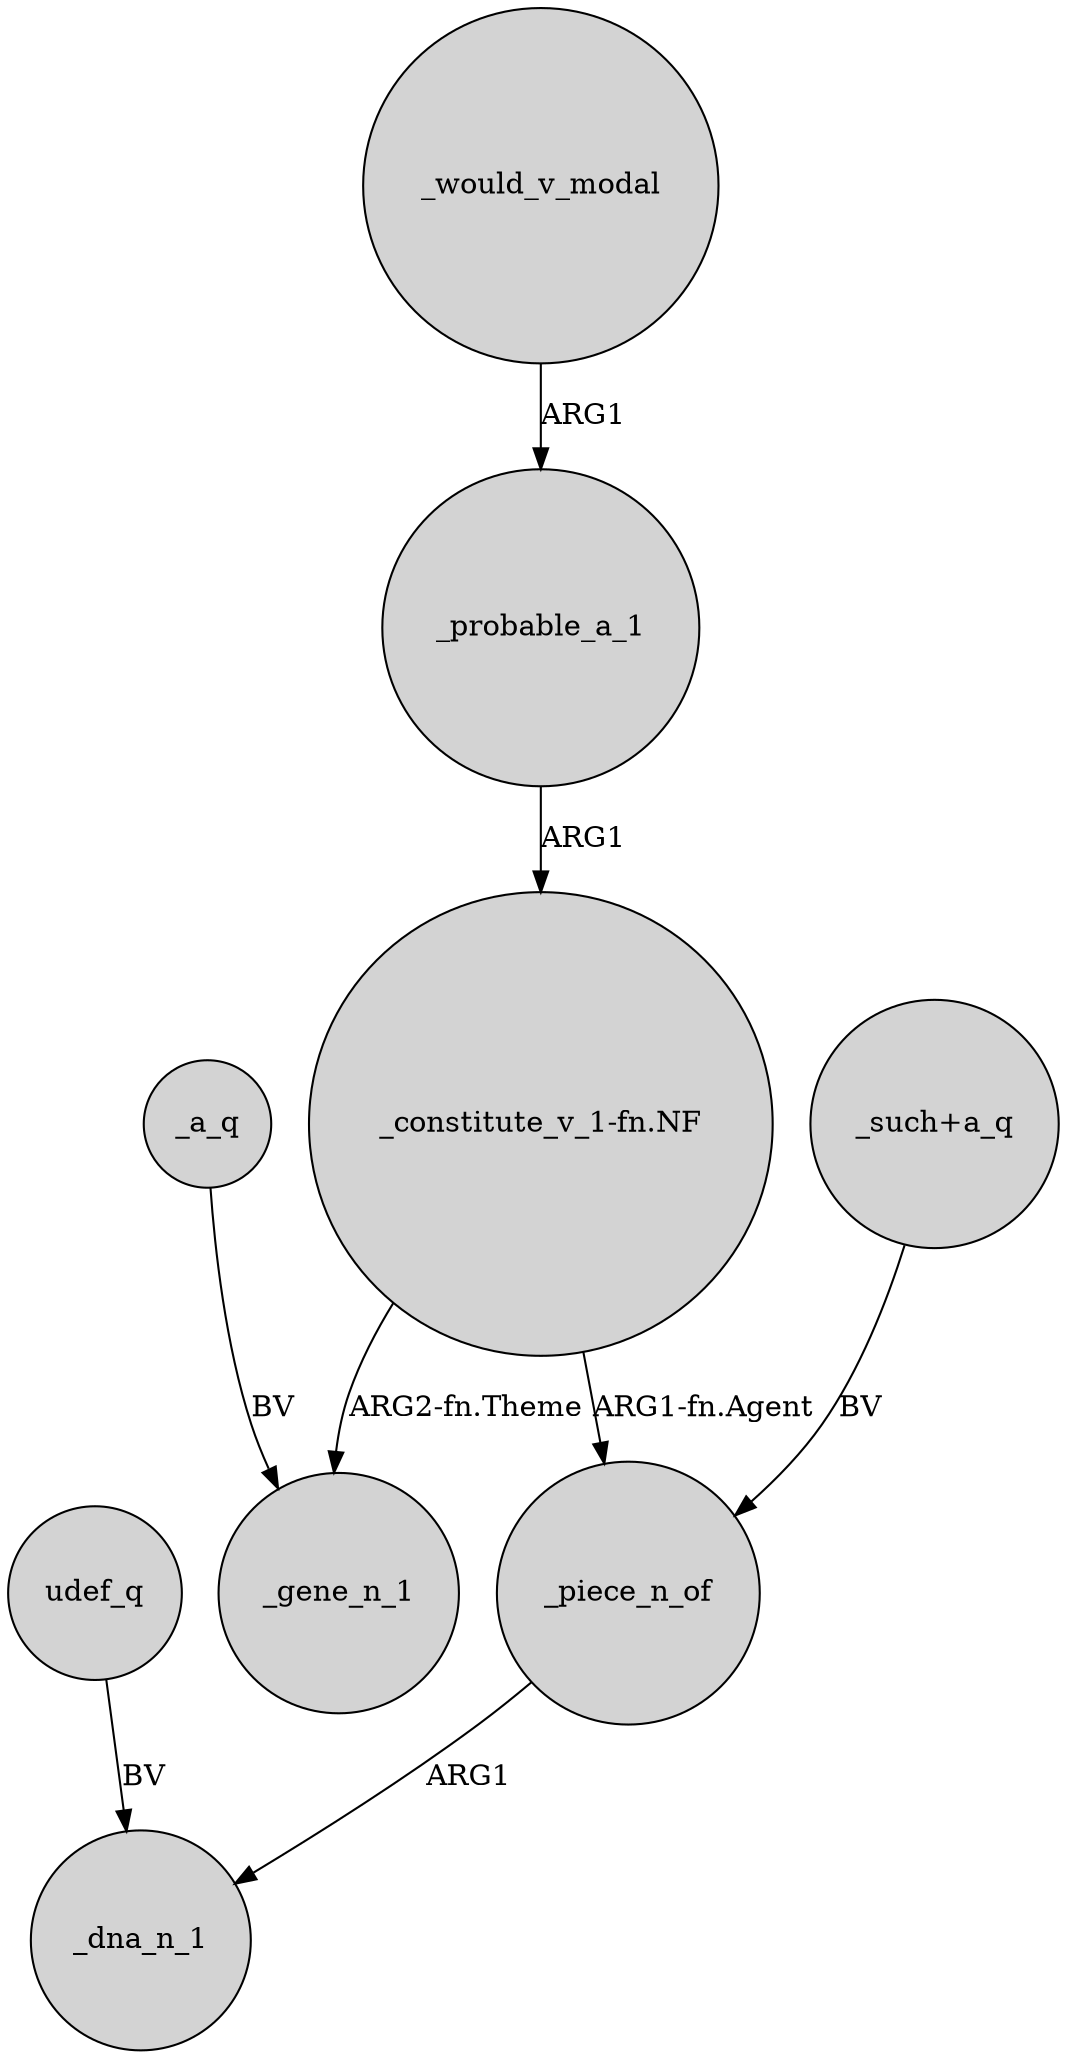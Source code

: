 digraph {
	node [shape=circle style=filled]
	udef_q -> _dna_n_1 [label=BV]
	"_constitute_v_1-fn.NF" -> _piece_n_of [label="ARG1-fn.Agent"]
	"_such+a_q" -> _piece_n_of [label=BV]
	"_constitute_v_1-fn.NF" -> _gene_n_1 [label="ARG2-fn.Theme"]
	_piece_n_of -> _dna_n_1 [label=ARG1]
	_a_q -> _gene_n_1 [label=BV]
	_would_v_modal -> _probable_a_1 [label=ARG1]
	_probable_a_1 -> "_constitute_v_1-fn.NF" [label=ARG1]
}
